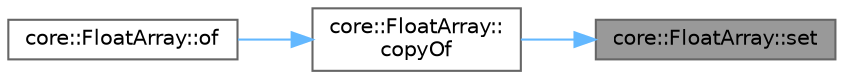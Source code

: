 digraph "core::FloatArray::set"
{
 // INTERACTIVE_SVG=YES
 // LATEX_PDF_SIZE
  bgcolor="transparent";
  edge [fontname=Helvetica,fontsize=10,labelfontname=Helvetica,labelfontsize=10];
  node [fontname=Helvetica,fontsize=10,shape=box,height=0.2,width=0.4];
  rankdir="RL";
  Node1 [id="Node000001",label="core::FloatArray::set",height=0.2,width=0.4,color="gray40", fillcolor="grey60", style="filled", fontcolor="black",tooltip="Set value of element at specified index with specified new value."];
  Node1 -> Node2 [id="edge1_Node000001_Node000002",dir="back",color="steelblue1",style="solid",tooltip=" "];
  Node2 [id="Node000002",label="core::FloatArray::\lcopyOf",height=0.2,width=0.4,color="grey40", fillcolor="white", style="filled",URL="$d7/d06/a00131.html#a0df44b3a22e052b87ab05bf78e687e74",tooltip="Obtain newly created FloatArray instance with primitive float array, such as int8_t[],..."];
  Node2 -> Node3 [id="edge2_Node000002_Node000003",dir="back",color="steelblue1",style="solid",tooltip=" "];
  Node3 [id="Node000003",label="core::FloatArray::of",height=0.2,width=0.4,color="grey40", fillcolor="white", style="filled",URL="$d7/d06/a00131.html#a5d551b363e8f2a98f6ffe6de48fd49d5",tooltip="Obtain newly created FloatArray instance with given floats values or code points."];
}
